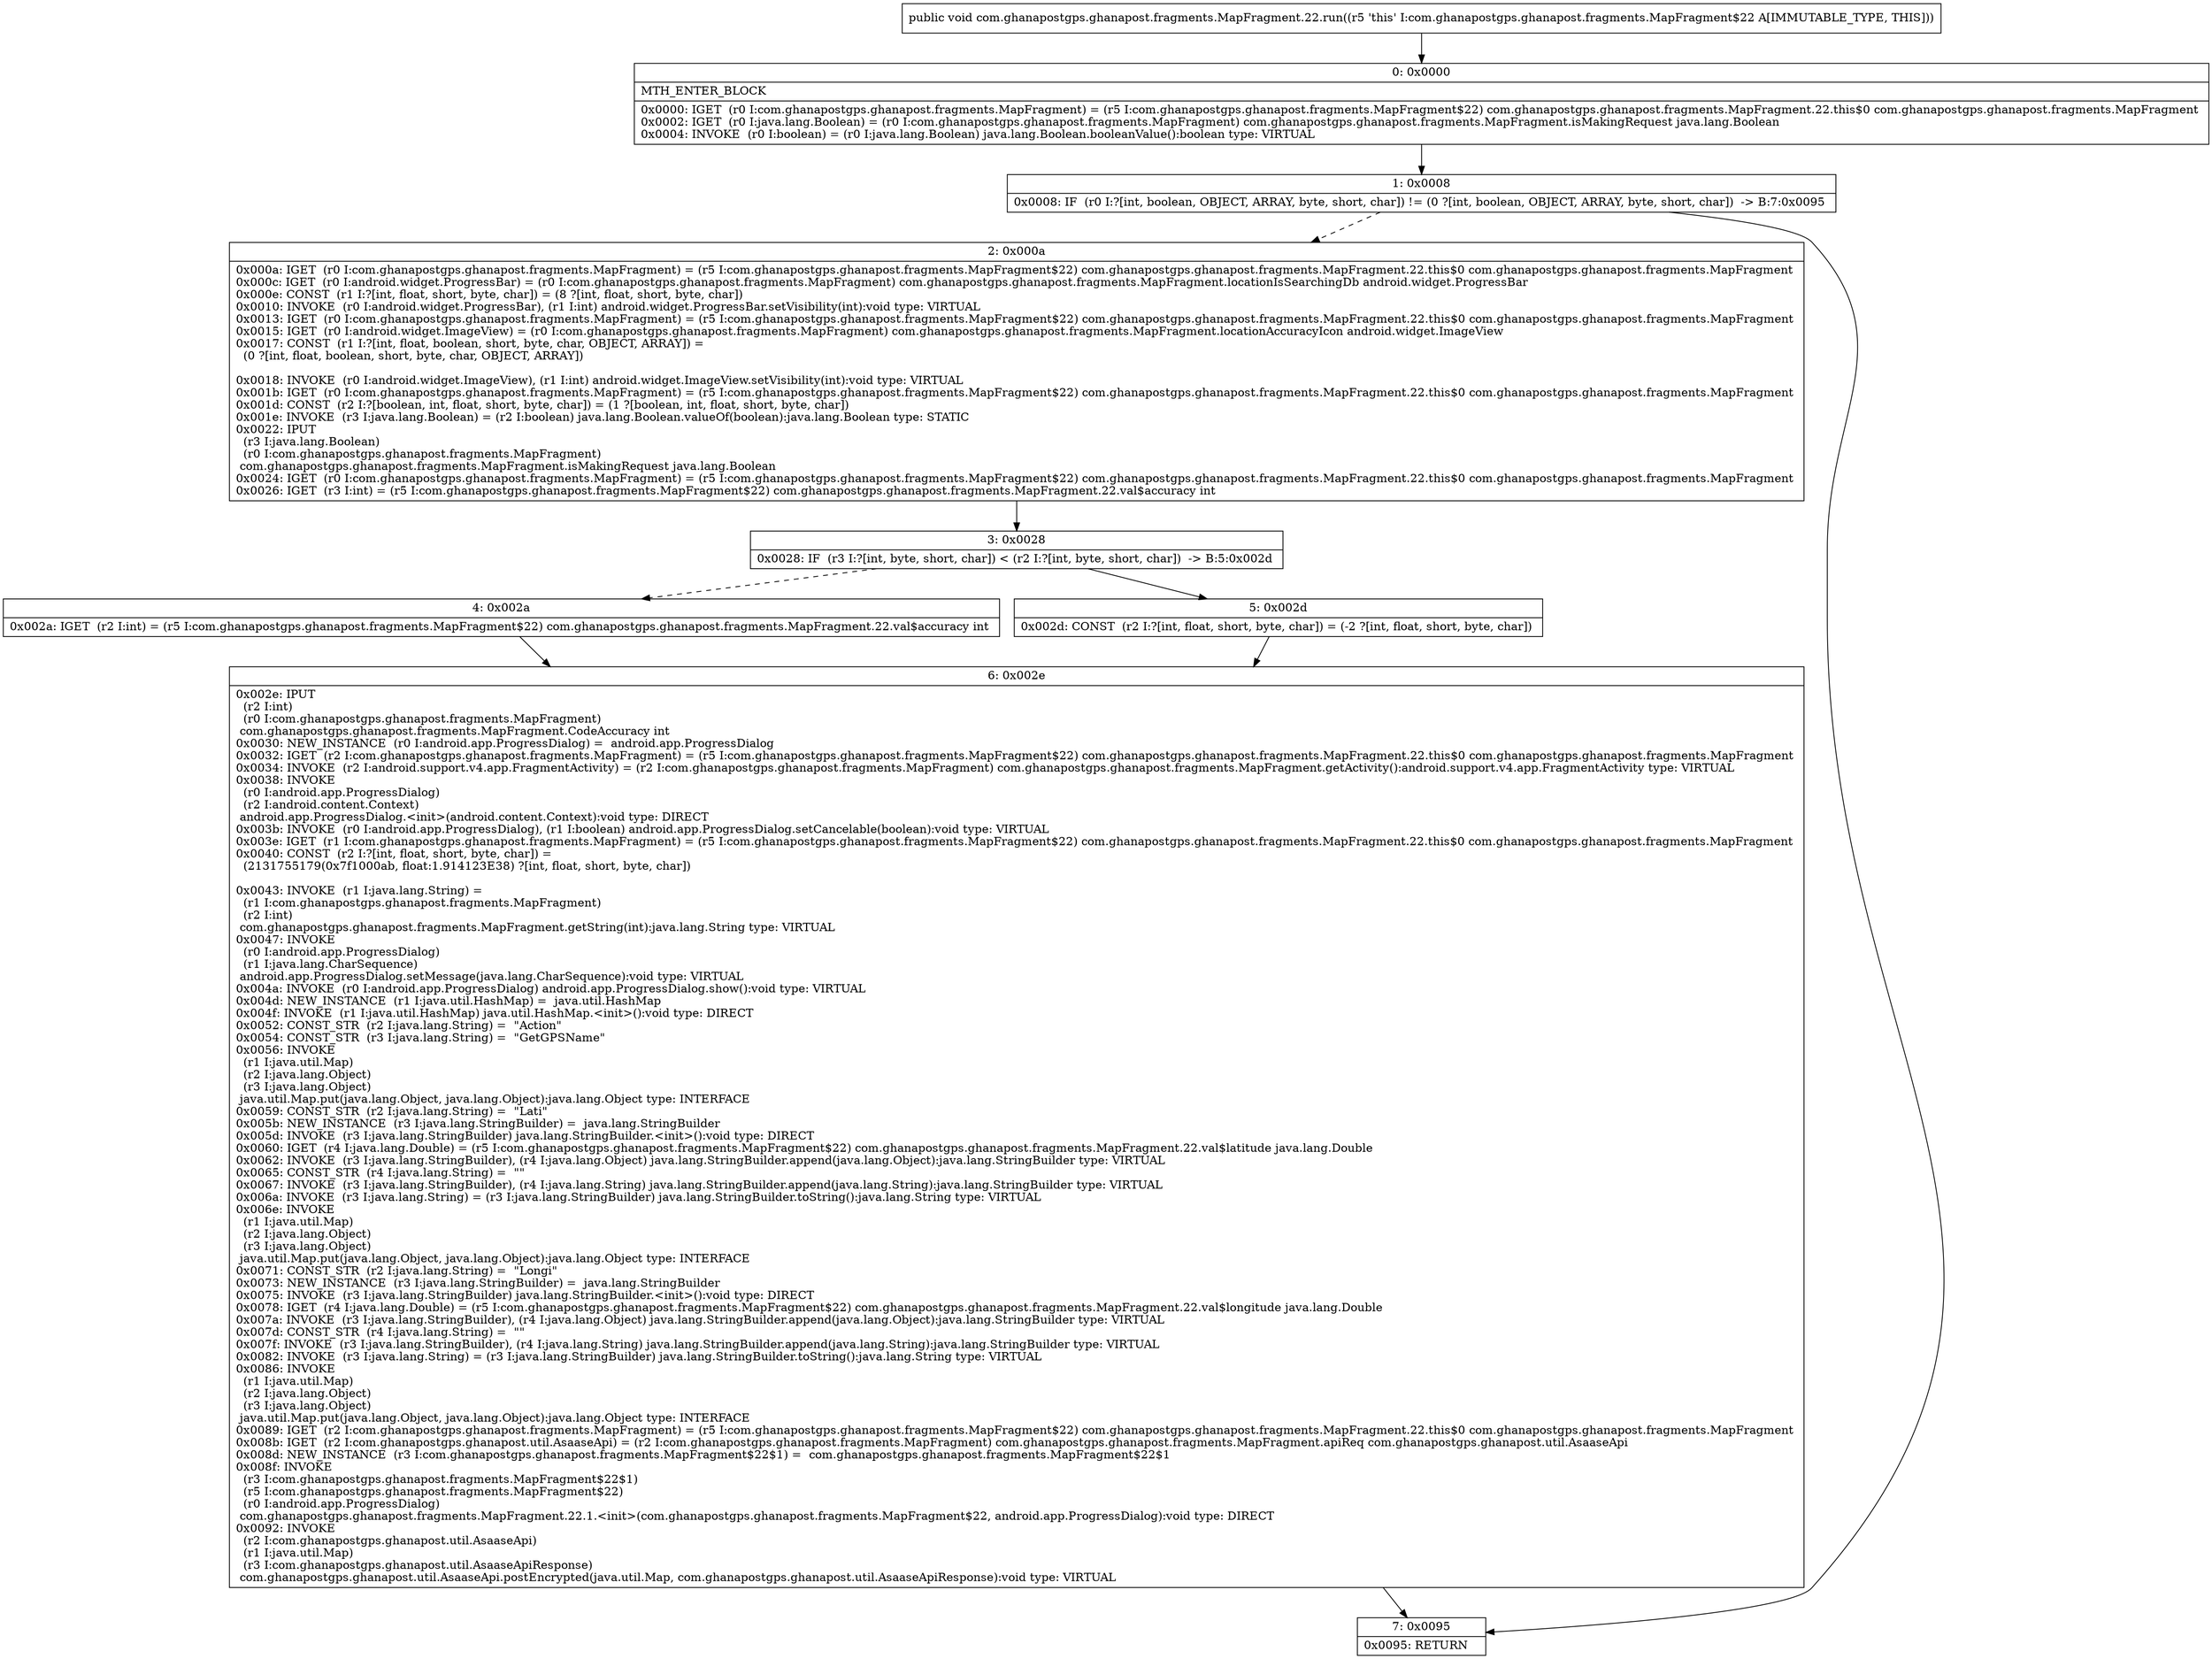 digraph "CFG forcom.ghanapostgps.ghanapost.fragments.MapFragment.22.run()V" {
Node_0 [shape=record,label="{0\:\ 0x0000|MTH_ENTER_BLOCK\l|0x0000: IGET  (r0 I:com.ghanapostgps.ghanapost.fragments.MapFragment) = (r5 I:com.ghanapostgps.ghanapost.fragments.MapFragment$22) com.ghanapostgps.ghanapost.fragments.MapFragment.22.this$0 com.ghanapostgps.ghanapost.fragments.MapFragment \l0x0002: IGET  (r0 I:java.lang.Boolean) = (r0 I:com.ghanapostgps.ghanapost.fragments.MapFragment) com.ghanapostgps.ghanapost.fragments.MapFragment.isMakingRequest java.lang.Boolean \l0x0004: INVOKE  (r0 I:boolean) = (r0 I:java.lang.Boolean) java.lang.Boolean.booleanValue():boolean type: VIRTUAL \l}"];
Node_1 [shape=record,label="{1\:\ 0x0008|0x0008: IF  (r0 I:?[int, boolean, OBJECT, ARRAY, byte, short, char]) != (0 ?[int, boolean, OBJECT, ARRAY, byte, short, char])  \-\> B:7:0x0095 \l}"];
Node_2 [shape=record,label="{2\:\ 0x000a|0x000a: IGET  (r0 I:com.ghanapostgps.ghanapost.fragments.MapFragment) = (r5 I:com.ghanapostgps.ghanapost.fragments.MapFragment$22) com.ghanapostgps.ghanapost.fragments.MapFragment.22.this$0 com.ghanapostgps.ghanapost.fragments.MapFragment \l0x000c: IGET  (r0 I:android.widget.ProgressBar) = (r0 I:com.ghanapostgps.ghanapost.fragments.MapFragment) com.ghanapostgps.ghanapost.fragments.MapFragment.locationIsSearchingDb android.widget.ProgressBar \l0x000e: CONST  (r1 I:?[int, float, short, byte, char]) = (8 ?[int, float, short, byte, char]) \l0x0010: INVOKE  (r0 I:android.widget.ProgressBar), (r1 I:int) android.widget.ProgressBar.setVisibility(int):void type: VIRTUAL \l0x0013: IGET  (r0 I:com.ghanapostgps.ghanapost.fragments.MapFragment) = (r5 I:com.ghanapostgps.ghanapost.fragments.MapFragment$22) com.ghanapostgps.ghanapost.fragments.MapFragment.22.this$0 com.ghanapostgps.ghanapost.fragments.MapFragment \l0x0015: IGET  (r0 I:android.widget.ImageView) = (r0 I:com.ghanapostgps.ghanapost.fragments.MapFragment) com.ghanapostgps.ghanapost.fragments.MapFragment.locationAccuracyIcon android.widget.ImageView \l0x0017: CONST  (r1 I:?[int, float, boolean, short, byte, char, OBJECT, ARRAY]) = \l  (0 ?[int, float, boolean, short, byte, char, OBJECT, ARRAY])\l \l0x0018: INVOKE  (r0 I:android.widget.ImageView), (r1 I:int) android.widget.ImageView.setVisibility(int):void type: VIRTUAL \l0x001b: IGET  (r0 I:com.ghanapostgps.ghanapost.fragments.MapFragment) = (r5 I:com.ghanapostgps.ghanapost.fragments.MapFragment$22) com.ghanapostgps.ghanapost.fragments.MapFragment.22.this$0 com.ghanapostgps.ghanapost.fragments.MapFragment \l0x001d: CONST  (r2 I:?[boolean, int, float, short, byte, char]) = (1 ?[boolean, int, float, short, byte, char]) \l0x001e: INVOKE  (r3 I:java.lang.Boolean) = (r2 I:boolean) java.lang.Boolean.valueOf(boolean):java.lang.Boolean type: STATIC \l0x0022: IPUT  \l  (r3 I:java.lang.Boolean)\l  (r0 I:com.ghanapostgps.ghanapost.fragments.MapFragment)\l com.ghanapostgps.ghanapost.fragments.MapFragment.isMakingRequest java.lang.Boolean \l0x0024: IGET  (r0 I:com.ghanapostgps.ghanapost.fragments.MapFragment) = (r5 I:com.ghanapostgps.ghanapost.fragments.MapFragment$22) com.ghanapostgps.ghanapost.fragments.MapFragment.22.this$0 com.ghanapostgps.ghanapost.fragments.MapFragment \l0x0026: IGET  (r3 I:int) = (r5 I:com.ghanapostgps.ghanapost.fragments.MapFragment$22) com.ghanapostgps.ghanapost.fragments.MapFragment.22.val$accuracy int \l}"];
Node_3 [shape=record,label="{3\:\ 0x0028|0x0028: IF  (r3 I:?[int, byte, short, char]) \< (r2 I:?[int, byte, short, char])  \-\> B:5:0x002d \l}"];
Node_4 [shape=record,label="{4\:\ 0x002a|0x002a: IGET  (r2 I:int) = (r5 I:com.ghanapostgps.ghanapost.fragments.MapFragment$22) com.ghanapostgps.ghanapost.fragments.MapFragment.22.val$accuracy int \l}"];
Node_5 [shape=record,label="{5\:\ 0x002d|0x002d: CONST  (r2 I:?[int, float, short, byte, char]) = (\-2 ?[int, float, short, byte, char]) \l}"];
Node_6 [shape=record,label="{6\:\ 0x002e|0x002e: IPUT  \l  (r2 I:int)\l  (r0 I:com.ghanapostgps.ghanapost.fragments.MapFragment)\l com.ghanapostgps.ghanapost.fragments.MapFragment.CodeAccuracy int \l0x0030: NEW_INSTANCE  (r0 I:android.app.ProgressDialog) =  android.app.ProgressDialog \l0x0032: IGET  (r2 I:com.ghanapostgps.ghanapost.fragments.MapFragment) = (r5 I:com.ghanapostgps.ghanapost.fragments.MapFragment$22) com.ghanapostgps.ghanapost.fragments.MapFragment.22.this$0 com.ghanapostgps.ghanapost.fragments.MapFragment \l0x0034: INVOKE  (r2 I:android.support.v4.app.FragmentActivity) = (r2 I:com.ghanapostgps.ghanapost.fragments.MapFragment) com.ghanapostgps.ghanapost.fragments.MapFragment.getActivity():android.support.v4.app.FragmentActivity type: VIRTUAL \l0x0038: INVOKE  \l  (r0 I:android.app.ProgressDialog)\l  (r2 I:android.content.Context)\l android.app.ProgressDialog.\<init\>(android.content.Context):void type: DIRECT \l0x003b: INVOKE  (r0 I:android.app.ProgressDialog), (r1 I:boolean) android.app.ProgressDialog.setCancelable(boolean):void type: VIRTUAL \l0x003e: IGET  (r1 I:com.ghanapostgps.ghanapost.fragments.MapFragment) = (r5 I:com.ghanapostgps.ghanapost.fragments.MapFragment$22) com.ghanapostgps.ghanapost.fragments.MapFragment.22.this$0 com.ghanapostgps.ghanapost.fragments.MapFragment \l0x0040: CONST  (r2 I:?[int, float, short, byte, char]) = \l  (2131755179(0x7f1000ab, float:1.914123E38) ?[int, float, short, byte, char])\l \l0x0043: INVOKE  (r1 I:java.lang.String) = \l  (r1 I:com.ghanapostgps.ghanapost.fragments.MapFragment)\l  (r2 I:int)\l com.ghanapostgps.ghanapost.fragments.MapFragment.getString(int):java.lang.String type: VIRTUAL \l0x0047: INVOKE  \l  (r0 I:android.app.ProgressDialog)\l  (r1 I:java.lang.CharSequence)\l android.app.ProgressDialog.setMessage(java.lang.CharSequence):void type: VIRTUAL \l0x004a: INVOKE  (r0 I:android.app.ProgressDialog) android.app.ProgressDialog.show():void type: VIRTUAL \l0x004d: NEW_INSTANCE  (r1 I:java.util.HashMap) =  java.util.HashMap \l0x004f: INVOKE  (r1 I:java.util.HashMap) java.util.HashMap.\<init\>():void type: DIRECT \l0x0052: CONST_STR  (r2 I:java.lang.String) =  \"Action\" \l0x0054: CONST_STR  (r3 I:java.lang.String) =  \"GetGPSName\" \l0x0056: INVOKE  \l  (r1 I:java.util.Map)\l  (r2 I:java.lang.Object)\l  (r3 I:java.lang.Object)\l java.util.Map.put(java.lang.Object, java.lang.Object):java.lang.Object type: INTERFACE \l0x0059: CONST_STR  (r2 I:java.lang.String) =  \"Lati\" \l0x005b: NEW_INSTANCE  (r3 I:java.lang.StringBuilder) =  java.lang.StringBuilder \l0x005d: INVOKE  (r3 I:java.lang.StringBuilder) java.lang.StringBuilder.\<init\>():void type: DIRECT \l0x0060: IGET  (r4 I:java.lang.Double) = (r5 I:com.ghanapostgps.ghanapost.fragments.MapFragment$22) com.ghanapostgps.ghanapost.fragments.MapFragment.22.val$latitude java.lang.Double \l0x0062: INVOKE  (r3 I:java.lang.StringBuilder), (r4 I:java.lang.Object) java.lang.StringBuilder.append(java.lang.Object):java.lang.StringBuilder type: VIRTUAL \l0x0065: CONST_STR  (r4 I:java.lang.String) =  \"\" \l0x0067: INVOKE  (r3 I:java.lang.StringBuilder), (r4 I:java.lang.String) java.lang.StringBuilder.append(java.lang.String):java.lang.StringBuilder type: VIRTUAL \l0x006a: INVOKE  (r3 I:java.lang.String) = (r3 I:java.lang.StringBuilder) java.lang.StringBuilder.toString():java.lang.String type: VIRTUAL \l0x006e: INVOKE  \l  (r1 I:java.util.Map)\l  (r2 I:java.lang.Object)\l  (r3 I:java.lang.Object)\l java.util.Map.put(java.lang.Object, java.lang.Object):java.lang.Object type: INTERFACE \l0x0071: CONST_STR  (r2 I:java.lang.String) =  \"Longi\" \l0x0073: NEW_INSTANCE  (r3 I:java.lang.StringBuilder) =  java.lang.StringBuilder \l0x0075: INVOKE  (r3 I:java.lang.StringBuilder) java.lang.StringBuilder.\<init\>():void type: DIRECT \l0x0078: IGET  (r4 I:java.lang.Double) = (r5 I:com.ghanapostgps.ghanapost.fragments.MapFragment$22) com.ghanapostgps.ghanapost.fragments.MapFragment.22.val$longitude java.lang.Double \l0x007a: INVOKE  (r3 I:java.lang.StringBuilder), (r4 I:java.lang.Object) java.lang.StringBuilder.append(java.lang.Object):java.lang.StringBuilder type: VIRTUAL \l0x007d: CONST_STR  (r4 I:java.lang.String) =  \"\" \l0x007f: INVOKE  (r3 I:java.lang.StringBuilder), (r4 I:java.lang.String) java.lang.StringBuilder.append(java.lang.String):java.lang.StringBuilder type: VIRTUAL \l0x0082: INVOKE  (r3 I:java.lang.String) = (r3 I:java.lang.StringBuilder) java.lang.StringBuilder.toString():java.lang.String type: VIRTUAL \l0x0086: INVOKE  \l  (r1 I:java.util.Map)\l  (r2 I:java.lang.Object)\l  (r3 I:java.lang.Object)\l java.util.Map.put(java.lang.Object, java.lang.Object):java.lang.Object type: INTERFACE \l0x0089: IGET  (r2 I:com.ghanapostgps.ghanapost.fragments.MapFragment) = (r5 I:com.ghanapostgps.ghanapost.fragments.MapFragment$22) com.ghanapostgps.ghanapost.fragments.MapFragment.22.this$0 com.ghanapostgps.ghanapost.fragments.MapFragment \l0x008b: IGET  (r2 I:com.ghanapostgps.ghanapost.util.AsaaseApi) = (r2 I:com.ghanapostgps.ghanapost.fragments.MapFragment) com.ghanapostgps.ghanapost.fragments.MapFragment.apiReq com.ghanapostgps.ghanapost.util.AsaaseApi \l0x008d: NEW_INSTANCE  (r3 I:com.ghanapostgps.ghanapost.fragments.MapFragment$22$1) =  com.ghanapostgps.ghanapost.fragments.MapFragment$22$1 \l0x008f: INVOKE  \l  (r3 I:com.ghanapostgps.ghanapost.fragments.MapFragment$22$1)\l  (r5 I:com.ghanapostgps.ghanapost.fragments.MapFragment$22)\l  (r0 I:android.app.ProgressDialog)\l com.ghanapostgps.ghanapost.fragments.MapFragment.22.1.\<init\>(com.ghanapostgps.ghanapost.fragments.MapFragment$22, android.app.ProgressDialog):void type: DIRECT \l0x0092: INVOKE  \l  (r2 I:com.ghanapostgps.ghanapost.util.AsaaseApi)\l  (r1 I:java.util.Map)\l  (r3 I:com.ghanapostgps.ghanapost.util.AsaaseApiResponse)\l com.ghanapostgps.ghanapost.util.AsaaseApi.postEncrypted(java.util.Map, com.ghanapostgps.ghanapost.util.AsaaseApiResponse):void type: VIRTUAL \l}"];
Node_7 [shape=record,label="{7\:\ 0x0095|0x0095: RETURN   \l}"];
MethodNode[shape=record,label="{public void com.ghanapostgps.ghanapost.fragments.MapFragment.22.run((r5 'this' I:com.ghanapostgps.ghanapost.fragments.MapFragment$22 A[IMMUTABLE_TYPE, THIS])) }"];
MethodNode -> Node_0;
Node_0 -> Node_1;
Node_1 -> Node_2[style=dashed];
Node_1 -> Node_7;
Node_2 -> Node_3;
Node_3 -> Node_4[style=dashed];
Node_3 -> Node_5;
Node_4 -> Node_6;
Node_5 -> Node_6;
Node_6 -> Node_7;
}

